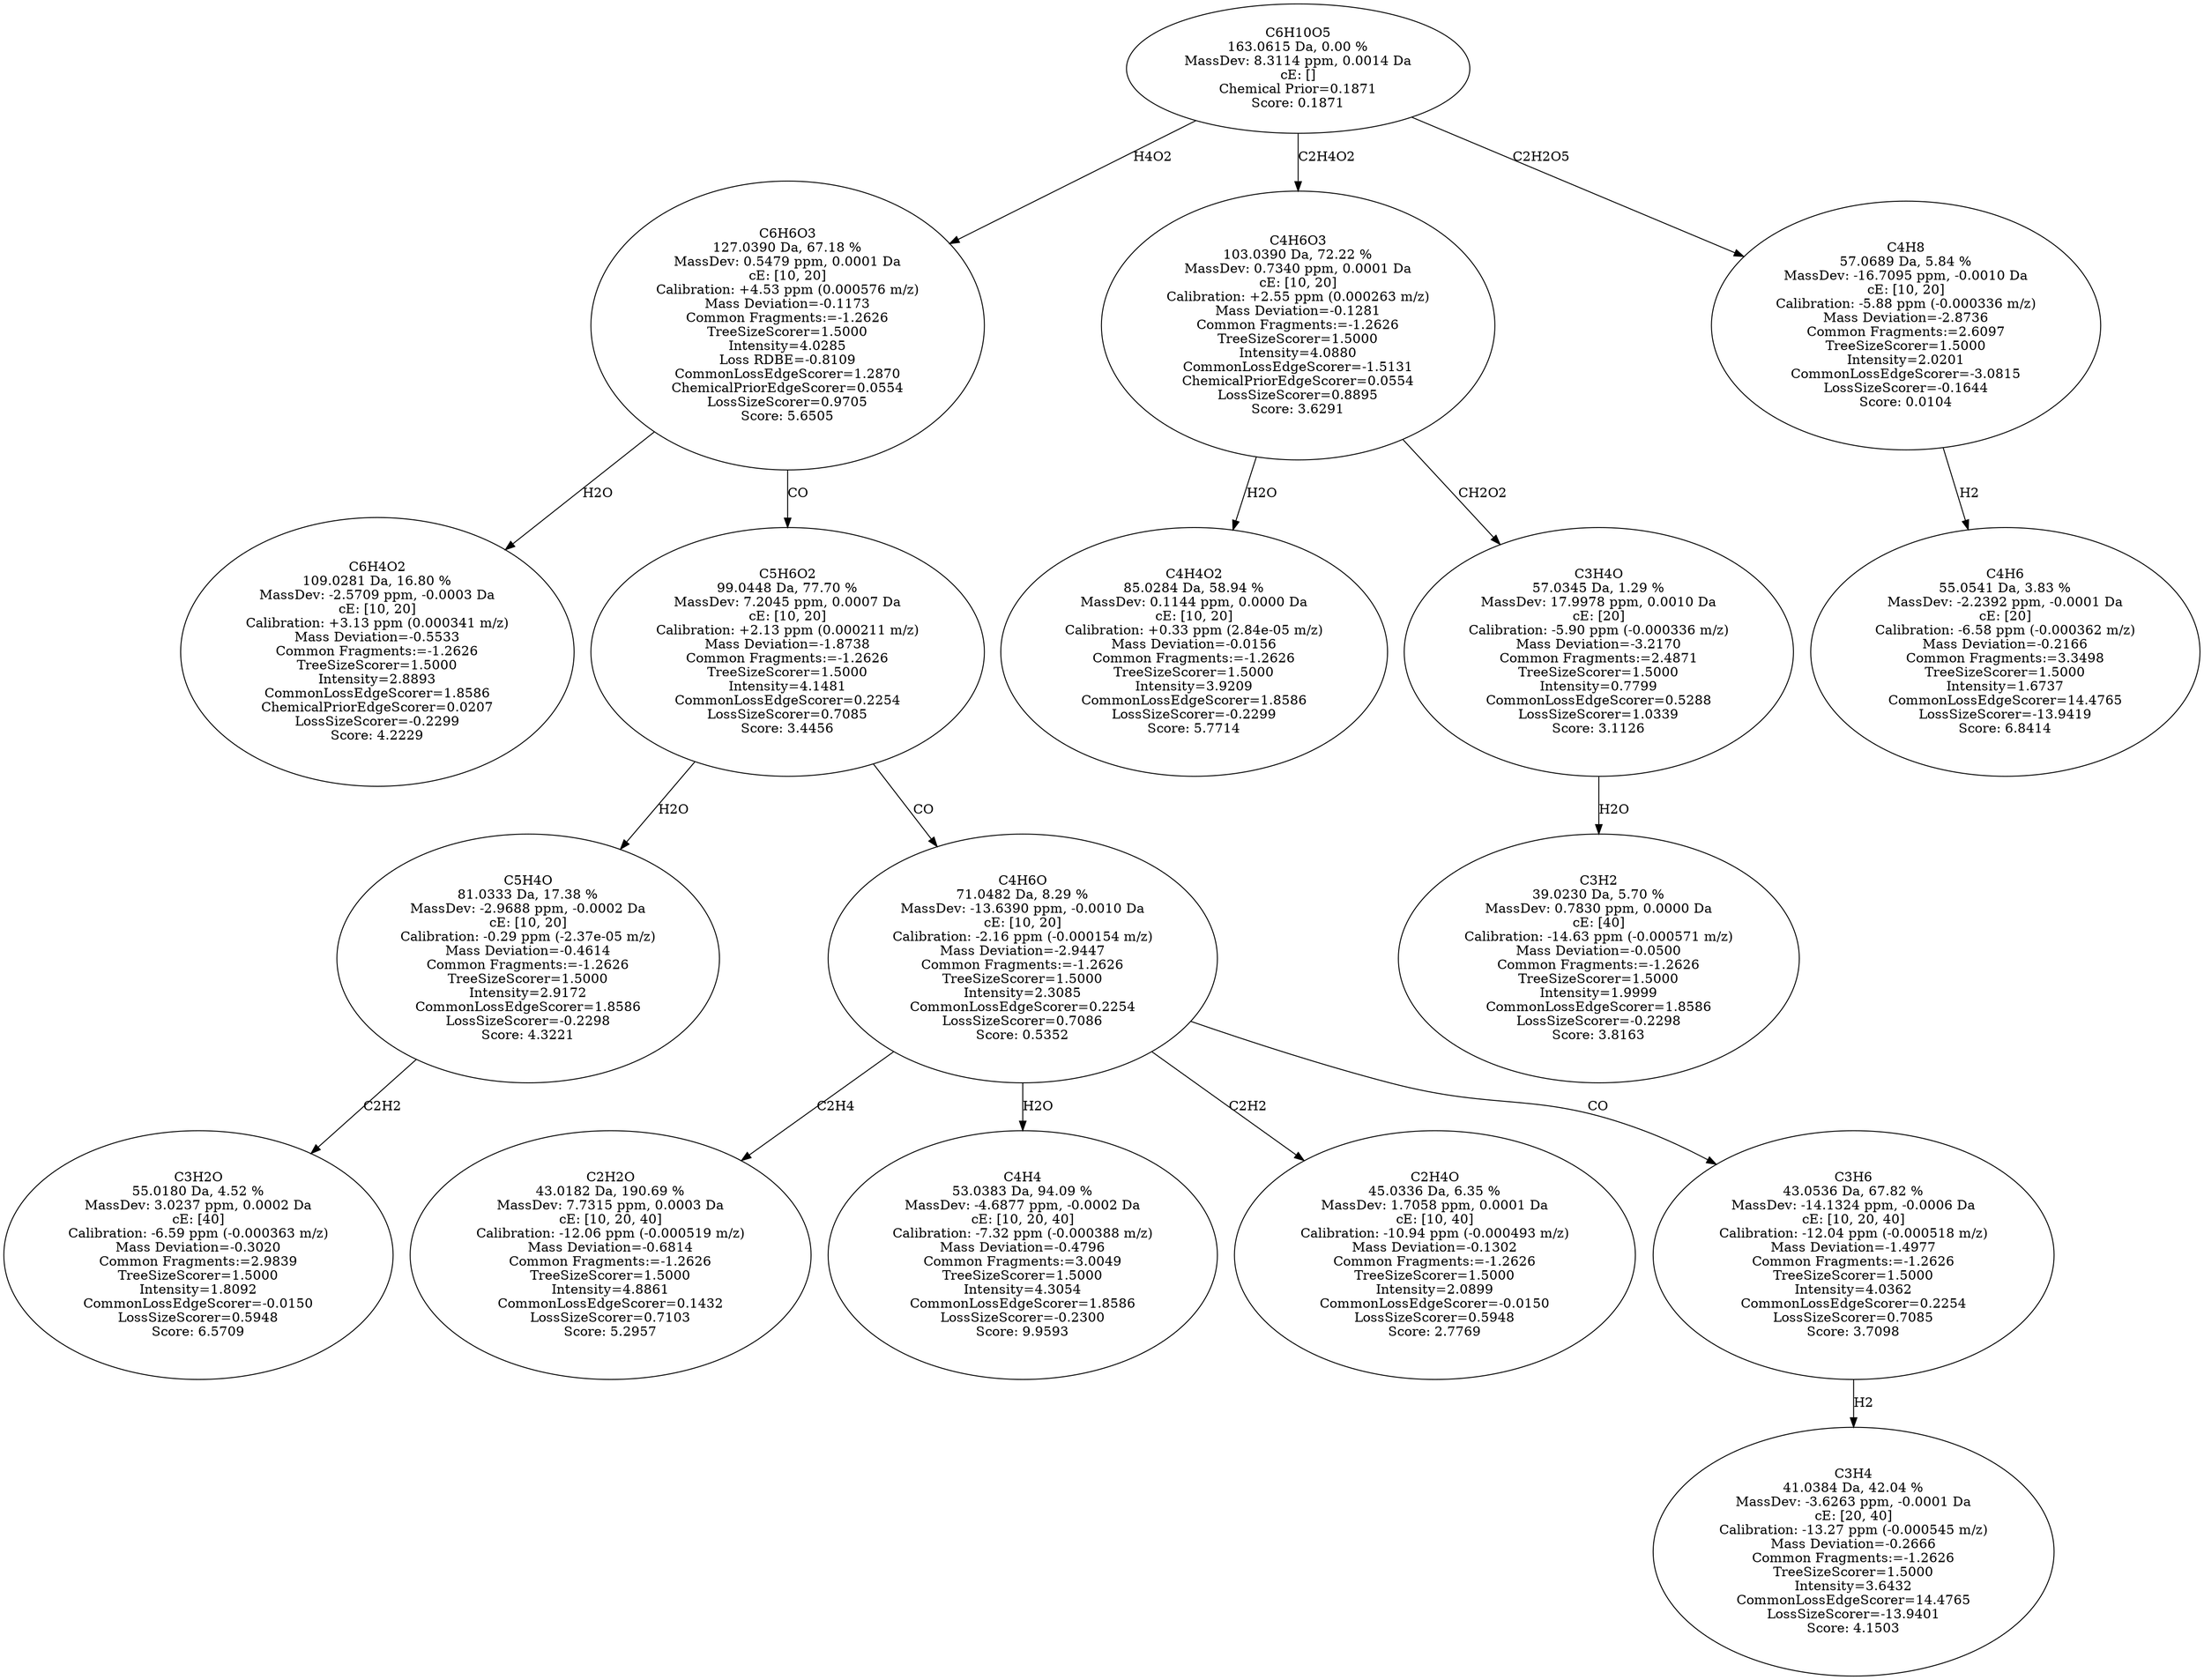 strict digraph {
v1 [label="C6H4O2\n109.0281 Da, 16.80 %\nMassDev: -2.5709 ppm, -0.0003 Da\ncE: [10, 20]\nCalibration: +3.13 ppm (0.000341 m/z)\nMass Deviation=-0.5533\nCommon Fragments:=-1.2626\nTreeSizeScorer=1.5000\nIntensity=2.8893\nCommonLossEdgeScorer=1.8586\nChemicalPriorEdgeScorer=0.0207\nLossSizeScorer=-0.2299\nScore: 4.2229"];
v2 [label="C3H2O\n55.0180 Da, 4.52 %\nMassDev: 3.0237 ppm, 0.0002 Da\ncE: [40]\nCalibration: -6.59 ppm (-0.000363 m/z)\nMass Deviation=-0.3020\nCommon Fragments:=2.9839\nTreeSizeScorer=1.5000\nIntensity=1.8092\nCommonLossEdgeScorer=-0.0150\nLossSizeScorer=0.5948\nScore: 6.5709"];
v3 [label="C5H4O\n81.0333 Da, 17.38 %\nMassDev: -2.9688 ppm, -0.0002 Da\ncE: [10, 20]\nCalibration: -0.29 ppm (-2.37e-05 m/z)\nMass Deviation=-0.4614\nCommon Fragments:=-1.2626\nTreeSizeScorer=1.5000\nIntensity=2.9172\nCommonLossEdgeScorer=1.8586\nLossSizeScorer=-0.2298\nScore: 4.3221"];
v4 [label="C2H2O\n43.0182 Da, 190.69 %\nMassDev: 7.7315 ppm, 0.0003 Da\ncE: [10, 20, 40]\nCalibration: -12.06 ppm (-0.000519 m/z)\nMass Deviation=-0.6814\nCommon Fragments:=-1.2626\nTreeSizeScorer=1.5000\nIntensity=4.8861\nCommonLossEdgeScorer=0.1432\nLossSizeScorer=0.7103\nScore: 5.2957"];
v5 [label="C4H4\n53.0383 Da, 94.09 %\nMassDev: -4.6877 ppm, -0.0002 Da\ncE: [10, 20, 40]\nCalibration: -7.32 ppm (-0.000388 m/z)\nMass Deviation=-0.4796\nCommon Fragments:=3.0049\nTreeSizeScorer=1.5000\nIntensity=4.3054\nCommonLossEdgeScorer=1.8586\nLossSizeScorer=-0.2300\nScore: 9.9593"];
v6 [label="C2H4O\n45.0336 Da, 6.35 %\nMassDev: 1.7058 ppm, 0.0001 Da\ncE: [10, 40]\nCalibration: -10.94 ppm (-0.000493 m/z)\nMass Deviation=-0.1302\nCommon Fragments:=-1.2626\nTreeSizeScorer=1.5000\nIntensity=2.0899\nCommonLossEdgeScorer=-0.0150\nLossSizeScorer=0.5948\nScore: 2.7769"];
v7 [label="C3H4\n41.0384 Da, 42.04 %\nMassDev: -3.6263 ppm, -0.0001 Da\ncE: [20, 40]\nCalibration: -13.27 ppm (-0.000545 m/z)\nMass Deviation=-0.2666\nCommon Fragments:=-1.2626\nTreeSizeScorer=1.5000\nIntensity=3.6432\nCommonLossEdgeScorer=14.4765\nLossSizeScorer=-13.9401\nScore: 4.1503"];
v8 [label="C3H6\n43.0536 Da, 67.82 %\nMassDev: -14.1324 ppm, -0.0006 Da\ncE: [10, 20, 40]\nCalibration: -12.04 ppm (-0.000518 m/z)\nMass Deviation=-1.4977\nCommon Fragments:=-1.2626\nTreeSizeScorer=1.5000\nIntensity=4.0362\nCommonLossEdgeScorer=0.2254\nLossSizeScorer=0.7085\nScore: 3.7098"];
v9 [label="C4H6O\n71.0482 Da, 8.29 %\nMassDev: -13.6390 ppm, -0.0010 Da\ncE: [10, 20]\nCalibration: -2.16 ppm (-0.000154 m/z)\nMass Deviation=-2.9447\nCommon Fragments:=-1.2626\nTreeSizeScorer=1.5000\nIntensity=2.3085\nCommonLossEdgeScorer=0.2254\nLossSizeScorer=0.7086\nScore: 0.5352"];
v10 [label="C5H6O2\n99.0448 Da, 77.70 %\nMassDev: 7.2045 ppm, 0.0007 Da\ncE: [10, 20]\nCalibration: +2.13 ppm (0.000211 m/z)\nMass Deviation=-1.8738\nCommon Fragments:=-1.2626\nTreeSizeScorer=1.5000\nIntensity=4.1481\nCommonLossEdgeScorer=0.2254\nLossSizeScorer=0.7085\nScore: 3.4456"];
v11 [label="C6H6O3\n127.0390 Da, 67.18 %\nMassDev: 0.5479 ppm, 0.0001 Da\ncE: [10, 20]\nCalibration: +4.53 ppm (0.000576 m/z)\nMass Deviation=-0.1173\nCommon Fragments:=-1.2626\nTreeSizeScorer=1.5000\nIntensity=4.0285\nLoss RDBE=-0.8109\nCommonLossEdgeScorer=1.2870\nChemicalPriorEdgeScorer=0.0554\nLossSizeScorer=0.9705\nScore: 5.6505"];
v12 [label="C4H4O2\n85.0284 Da, 58.94 %\nMassDev: 0.1144 ppm, 0.0000 Da\ncE: [10, 20]\nCalibration: +0.33 ppm (2.84e-05 m/z)\nMass Deviation=-0.0156\nCommon Fragments:=-1.2626\nTreeSizeScorer=1.5000\nIntensity=3.9209\nCommonLossEdgeScorer=1.8586\nLossSizeScorer=-0.2299\nScore: 5.7714"];
v13 [label="C3H2\n39.0230 Da, 5.70 %\nMassDev: 0.7830 ppm, 0.0000 Da\ncE: [40]\nCalibration: -14.63 ppm (-0.000571 m/z)\nMass Deviation=-0.0500\nCommon Fragments:=-1.2626\nTreeSizeScorer=1.5000\nIntensity=1.9999\nCommonLossEdgeScorer=1.8586\nLossSizeScorer=-0.2298\nScore: 3.8163"];
v14 [label="C3H4O\n57.0345 Da, 1.29 %\nMassDev: 17.9978 ppm, 0.0010 Da\ncE: [20]\nCalibration: -5.90 ppm (-0.000336 m/z)\nMass Deviation=-3.2170\nCommon Fragments:=2.4871\nTreeSizeScorer=1.5000\nIntensity=0.7799\nCommonLossEdgeScorer=0.5288\nLossSizeScorer=1.0339\nScore: 3.1126"];
v15 [label="C4H6O3\n103.0390 Da, 72.22 %\nMassDev: 0.7340 ppm, 0.0001 Da\ncE: [10, 20]\nCalibration: +2.55 ppm (0.000263 m/z)\nMass Deviation=-0.1281\nCommon Fragments:=-1.2626\nTreeSizeScorer=1.5000\nIntensity=4.0880\nCommonLossEdgeScorer=-1.5131\nChemicalPriorEdgeScorer=0.0554\nLossSizeScorer=0.8895\nScore: 3.6291"];
v16 [label="C4H6\n55.0541 Da, 3.83 %\nMassDev: -2.2392 ppm, -0.0001 Da\ncE: [20]\nCalibration: -6.58 ppm (-0.000362 m/z)\nMass Deviation=-0.2166\nCommon Fragments:=3.3498\nTreeSizeScorer=1.5000\nIntensity=1.6737\nCommonLossEdgeScorer=14.4765\nLossSizeScorer=-13.9419\nScore: 6.8414"];
v17 [label="C4H8\n57.0689 Da, 5.84 %\nMassDev: -16.7095 ppm, -0.0010 Da\ncE: [10, 20]\nCalibration: -5.88 ppm (-0.000336 m/z)\nMass Deviation=-2.8736\nCommon Fragments:=2.6097\nTreeSizeScorer=1.5000\nIntensity=2.0201\nCommonLossEdgeScorer=-3.0815\nLossSizeScorer=-0.1644\nScore: 0.0104"];
v18 [label="C6H10O5\n163.0615 Da, 0.00 %\nMassDev: 8.3114 ppm, 0.0014 Da\ncE: []\nChemical Prior=0.1871\nScore: 0.1871"];
v11 -> v1 [label="H2O"];
v3 -> v2 [label="C2H2"];
v10 -> v3 [label="H2O"];
v9 -> v4 [label="C2H4"];
v9 -> v5 [label="H2O"];
v9 -> v6 [label="C2H2"];
v8 -> v7 [label="H2"];
v9 -> v8 [label="CO"];
v10 -> v9 [label="CO"];
v11 -> v10 [label="CO"];
v18 -> v11 [label="H4O2"];
v15 -> v12 [label="H2O"];
v14 -> v13 [label="H2O"];
v15 -> v14 [label="CH2O2"];
v18 -> v15 [label="C2H4O2"];
v17 -> v16 [label="H2"];
v18 -> v17 [label="C2H2O5"];
}